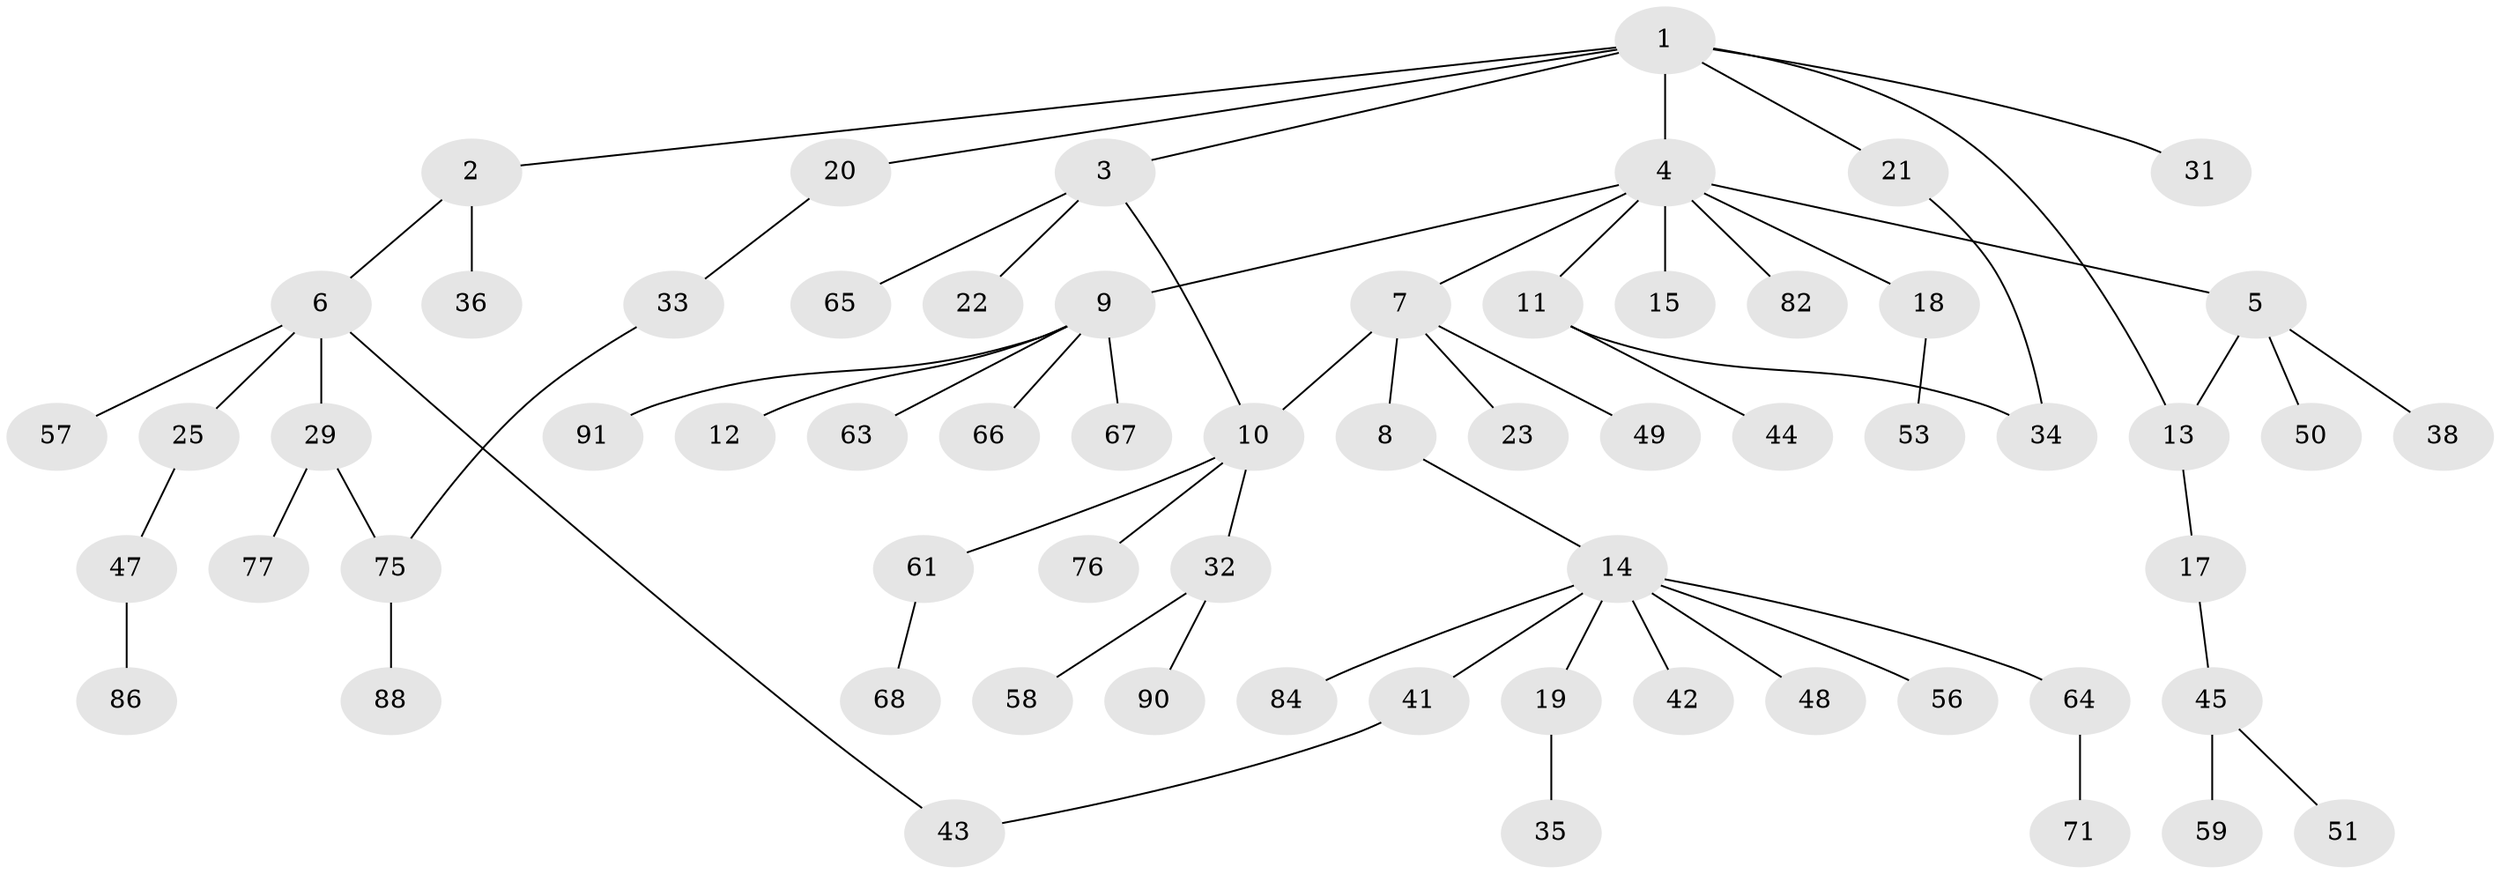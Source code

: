 // Generated by graph-tools (version 1.1) at 2025/51/02/27/25 19:51:36]
// undirected, 63 vertices, 67 edges
graph export_dot {
graph [start="1"]
  node [color=gray90,style=filled];
  1;
  2;
  3 [super="+26"];
  4 [super="+39"];
  5 [super="+28"];
  6 [super="+27"];
  7 [super="+24"];
  8 [super="+54"];
  9 [super="+60"];
  10 [super="+30"];
  11 [super="+83"];
  12;
  13 [super="+72"];
  14 [super="+16"];
  15;
  17;
  18;
  19;
  20;
  21 [super="+89"];
  22 [super="+93"];
  23;
  25;
  29 [super="+55"];
  31 [super="+92"];
  32 [super="+40"];
  33 [super="+81"];
  34 [super="+37"];
  35 [super="+52"];
  36 [super="+46"];
  38;
  41;
  42;
  43;
  44;
  45 [super="+62"];
  47 [super="+73"];
  48;
  49;
  50 [super="+79"];
  51;
  53;
  56;
  57;
  58 [super="+80"];
  59 [super="+74"];
  61 [super="+85"];
  63;
  64 [super="+69"];
  65 [super="+87"];
  66 [super="+70"];
  67;
  68;
  71;
  75 [super="+78"];
  76;
  77;
  82;
  84;
  86;
  88;
  90;
  91;
  1 -- 2;
  1 -- 3;
  1 -- 4;
  1 -- 20;
  1 -- 21;
  1 -- 31;
  1 -- 13;
  2 -- 6;
  2 -- 36;
  3 -- 10;
  3 -- 22;
  3 -- 65;
  4 -- 5;
  4 -- 7;
  4 -- 9;
  4 -- 11;
  4 -- 15;
  4 -- 18;
  4 -- 82;
  5 -- 13;
  5 -- 50;
  5 -- 38;
  6 -- 25;
  6 -- 43;
  6 -- 57;
  6 -- 29;
  7 -- 8;
  7 -- 23;
  7 -- 49;
  7 -- 10;
  8 -- 14;
  9 -- 12;
  9 -- 66;
  9 -- 91;
  9 -- 67;
  9 -- 63;
  10 -- 32;
  10 -- 76;
  10 -- 61;
  11 -- 34;
  11 -- 44;
  13 -- 17;
  14 -- 19;
  14 -- 64;
  14 -- 48;
  14 -- 84;
  14 -- 56;
  14 -- 41;
  14 -- 42;
  17 -- 45;
  18 -- 53;
  19 -- 35;
  20 -- 33;
  21 -- 34;
  25 -- 47;
  29 -- 77;
  29 -- 75;
  32 -- 90;
  32 -- 58;
  33 -- 75;
  41 -- 43;
  45 -- 51;
  45 -- 59;
  47 -- 86;
  61 -- 68;
  64 -- 71;
  75 -- 88;
}
